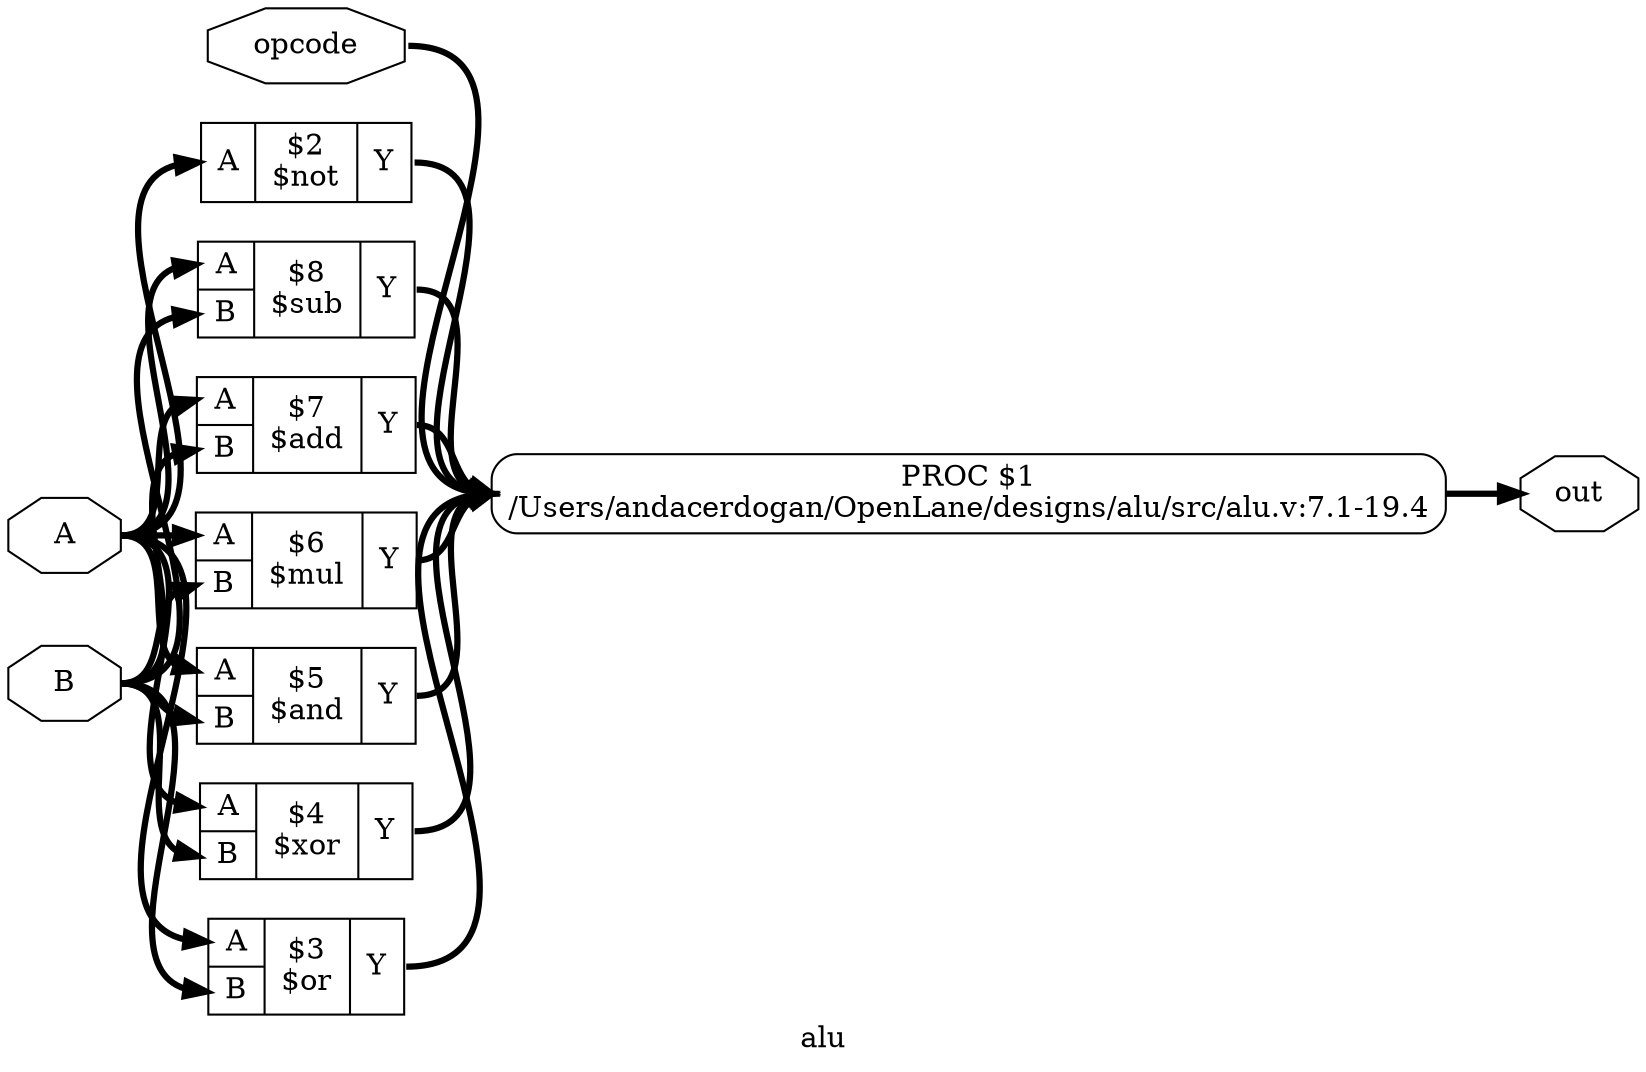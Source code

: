 digraph "alu" {
label="alu";
rankdir="LR";
remincross=true;
n10 [ shape=octagon, label="out", color="black", fontcolor="black" ];
n11 [ shape=octagon, label="opcode", color="black", fontcolor="black" ];
n12 [ shape=octagon, label="B", color="black", fontcolor="black" ];
n13 [ shape=octagon, label="A", color="black", fontcolor="black" ];
c15 [ shape=record, label="{{<p13> A|<p12> B}|$8\n$sub|{<p14> Y}}",  ];
c16 [ shape=record, label="{{<p13> A|<p12> B}|$7\n$add|{<p14> Y}}",  ];
c17 [ shape=record, label="{{<p13> A|<p12> B}|$6\n$mul|{<p14> Y}}",  ];
c18 [ shape=record, label="{{<p13> A|<p12> B}|$5\n$and|{<p14> Y}}",  ];
c19 [ shape=record, label="{{<p13> A|<p12> B}|$4\n$xor|{<p14> Y}}",  ];
c20 [ shape=record, label="{{<p13> A|<p12> B}|$3\n$or|{<p14> Y}}",  ];
c21 [ shape=record, label="{{<p13> A}|$2\n$not|{<p14> Y}}",  ];
p0 [shape=box, style=rounded, label="PROC $1\n/Users/andacerdogan/OpenLane/designs/alu/src/alu.v:7.1-19.4", ];
c15:p14:e -> p0:w [color="black", fontcolor="black", style="setlinewidth(3)", label=""];
p0:e -> n10:w [color="black", fontcolor="black", style="setlinewidth(3)", label=""];
n11:e -> p0:w [color="black", fontcolor="black", style="setlinewidth(3)", label=""];
n12:e -> c15:p12:w [color="black", fontcolor="black", style="setlinewidth(3)", label=""];
n12:e -> c16:p12:w [color="black", fontcolor="black", style="setlinewidth(3)", label=""];
n12:e -> c17:p12:w [color="black", fontcolor="black", style="setlinewidth(3)", label=""];
n12:e -> c18:p12:w [color="black", fontcolor="black", style="setlinewidth(3)", label=""];
n12:e -> c19:p12:w [color="black", fontcolor="black", style="setlinewidth(3)", label=""];
n12:e -> c20:p12:w [color="black", fontcolor="black", style="setlinewidth(3)", label=""];
n13:e -> c15:p13:w [color="black", fontcolor="black", style="setlinewidth(3)", label=""];
n13:e -> c16:p13:w [color="black", fontcolor="black", style="setlinewidth(3)", label=""];
n13:e -> c17:p13:w [color="black", fontcolor="black", style="setlinewidth(3)", label=""];
n13:e -> c18:p13:w [color="black", fontcolor="black", style="setlinewidth(3)", label=""];
n13:e -> c19:p13:w [color="black", fontcolor="black", style="setlinewidth(3)", label=""];
n13:e -> c20:p13:w [color="black", fontcolor="black", style="setlinewidth(3)", label=""];
n13:e -> c21:p13:w [color="black", fontcolor="black", style="setlinewidth(3)", label=""];
c16:p14:e -> p0:w [color="black", fontcolor="black", style="setlinewidth(3)", label=""];
c17:p14:e -> p0:w [color="black", fontcolor="black", style="setlinewidth(3)", label=""];
c18:p14:e -> p0:w [color="black", fontcolor="black", style="setlinewidth(3)", label=""];
c19:p14:e -> p0:w [color="black", fontcolor="black", style="setlinewidth(3)", label=""];
c20:p14:e -> p0:w [color="black", fontcolor="black", style="setlinewidth(3)", label=""];
c21:p14:e -> p0:w [color="black", fontcolor="black", style="setlinewidth(3)", label=""];
}
